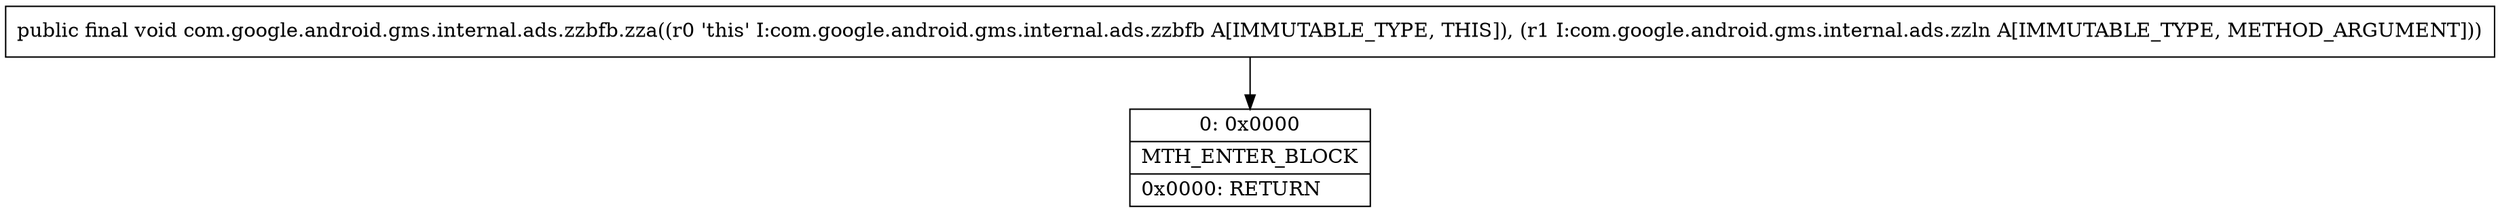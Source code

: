 digraph "CFG forcom.google.android.gms.internal.ads.zzbfb.zza(Lcom\/google\/android\/gms\/internal\/ads\/zzln;)V" {
Node_0 [shape=record,label="{0\:\ 0x0000|MTH_ENTER_BLOCK\l|0x0000: RETURN   \l}"];
MethodNode[shape=record,label="{public final void com.google.android.gms.internal.ads.zzbfb.zza((r0 'this' I:com.google.android.gms.internal.ads.zzbfb A[IMMUTABLE_TYPE, THIS]), (r1 I:com.google.android.gms.internal.ads.zzln A[IMMUTABLE_TYPE, METHOD_ARGUMENT])) }"];
MethodNode -> Node_0;
}

